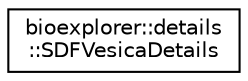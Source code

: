 digraph "Graphical Class Hierarchy"
{
 // LATEX_PDF_SIZE
  edge [fontname="Helvetica",fontsize="10",labelfontname="Helvetica",labelfontsize="10"];
  node [fontname="Helvetica",fontsize="10",shape=record];
  rankdir="LR";
  Node0 [label="bioexplorer::details\l::SDFVesicaDetails",height=0.2,width=0.4,color="black", fillcolor="white", style="filled",URL="$db/d85/structbioexplorer_1_1details_1_1SDFVesicaDetails.html",tooltip=" "];
}
